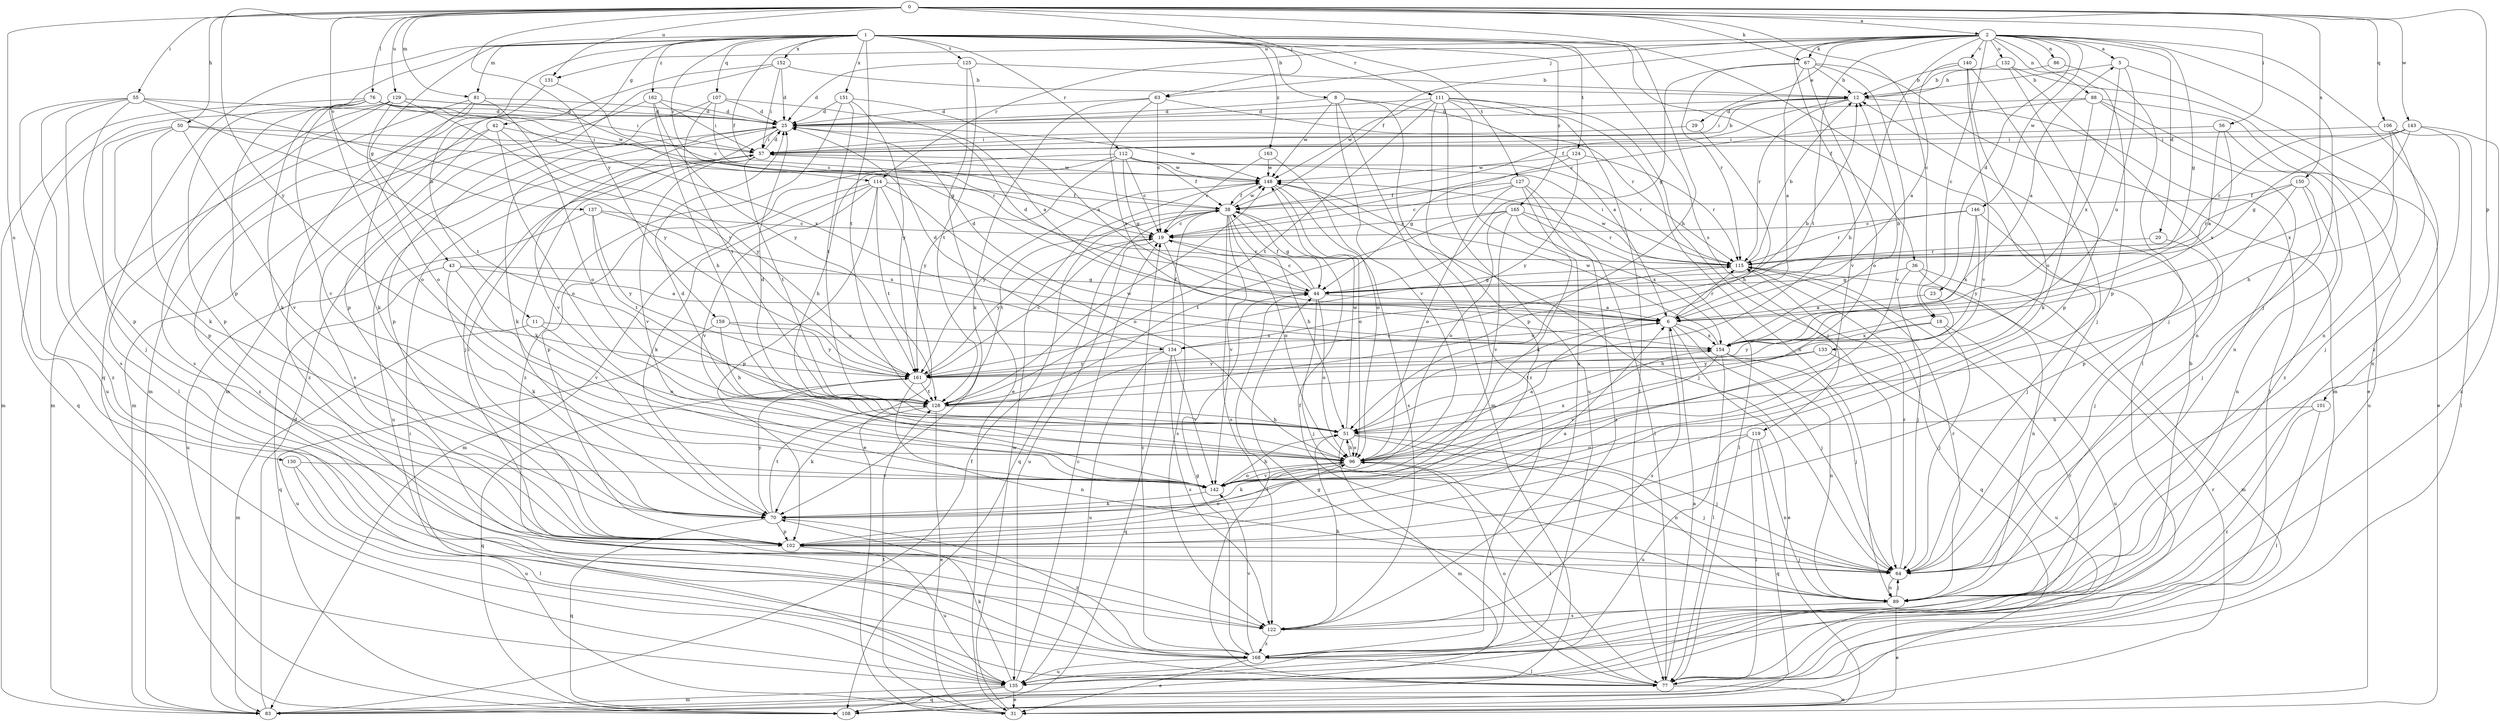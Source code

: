 strict digraph  {
0;
1;
2;
5;
6;
8;
11;
12;
18;
19;
20;
23;
25;
29;
31;
36;
38;
42;
43;
44;
50;
51;
55;
56;
57;
63;
64;
67;
70;
76;
77;
81;
83;
86;
88;
89;
96;
101;
102;
106;
107;
108;
111;
112;
114;
115;
119;
122;
124;
125;
127;
128;
129;
130;
131;
132;
133;
134;
135;
137;
140;
142;
143;
146;
148;
150;
151;
152;
154;
159;
161;
162;
163;
165;
168;
0 -> 2  [label=a];
0 -> 18  [label=c];
0 -> 50  [label=h];
0 -> 51  [label=h];
0 -> 55  [label=i];
0 -> 56  [label=i];
0 -> 63  [label=j];
0 -> 67  [label=k];
0 -> 76  [label=l];
0 -> 81  [label=m];
0 -> 101  [label=p];
0 -> 106  [label=q];
0 -> 129  [label=u];
0 -> 130  [label=u];
0 -> 131  [label=u];
0 -> 137  [label=v];
0 -> 143  [label=w];
0 -> 150  [label=x];
0 -> 159  [label=y];
0 -> 161  [label=y];
1 -> 8  [label=b];
1 -> 11  [label=b];
1 -> 36  [label=f];
1 -> 38  [label=f];
1 -> 42  [label=g];
1 -> 43  [label=g];
1 -> 77  [label=l];
1 -> 81  [label=m];
1 -> 102  [label=p];
1 -> 107  [label=q];
1 -> 108  [label=q];
1 -> 111  [label=r];
1 -> 112  [label=r];
1 -> 114  [label=r];
1 -> 119  [label=s];
1 -> 124  [label=t];
1 -> 125  [label=t];
1 -> 127  [label=t];
1 -> 128  [label=t];
1 -> 151  [label=x];
1 -> 152  [label=x];
1 -> 162  [label=z];
1 -> 163  [label=z];
1 -> 165  [label=z];
2 -> 5  [label=a];
2 -> 18  [label=c];
2 -> 20  [label=d];
2 -> 23  [label=d];
2 -> 29  [label=e];
2 -> 38  [label=f];
2 -> 44  [label=g];
2 -> 51  [label=h];
2 -> 63  [label=j];
2 -> 64  [label=j];
2 -> 67  [label=k];
2 -> 86  [label=n];
2 -> 88  [label=n];
2 -> 102  [label=p];
2 -> 114  [label=r];
2 -> 128  [label=t];
2 -> 131  [label=u];
2 -> 132  [label=u];
2 -> 140  [label=v];
2 -> 142  [label=v];
2 -> 146  [label=w];
2 -> 168  [label=z];
5 -> 12  [label=b];
5 -> 89  [label=n];
5 -> 133  [label=u];
5 -> 154  [label=x];
6 -> 5  [label=a];
6 -> 25  [label=d];
6 -> 31  [label=e];
6 -> 64  [label=j];
6 -> 115  [label=r];
6 -> 122  [label=s];
6 -> 134  [label=u];
6 -> 154  [label=x];
8 -> 6  [label=a];
8 -> 25  [label=d];
8 -> 83  [label=m];
8 -> 142  [label=v];
8 -> 148  [label=w];
8 -> 168  [label=z];
11 -> 83  [label=m];
11 -> 96  [label=o];
11 -> 134  [label=u];
12 -> 25  [label=d];
12 -> 38  [label=f];
12 -> 57  [label=i];
12 -> 77  [label=l];
12 -> 115  [label=r];
18 -> 64  [label=j];
18 -> 135  [label=u];
18 -> 154  [label=x];
18 -> 161  [label=y];
19 -> 115  [label=r];
19 -> 122  [label=s];
19 -> 135  [label=u];
19 -> 161  [label=y];
20 -> 64  [label=j];
20 -> 115  [label=r];
23 -> 6  [label=a];
23 -> 51  [label=h];
25 -> 57  [label=i];
25 -> 64  [label=j];
25 -> 70  [label=k];
25 -> 142  [label=v];
25 -> 148  [label=w];
29 -> 51  [label=h];
29 -> 57  [label=i];
31 -> 57  [label=i];
31 -> 128  [label=t];
31 -> 148  [label=w];
36 -> 44  [label=g];
36 -> 64  [label=j];
36 -> 83  [label=m];
36 -> 89  [label=n];
38 -> 19  [label=c];
38 -> 44  [label=g];
38 -> 51  [label=h];
38 -> 96  [label=o];
38 -> 108  [label=q];
38 -> 122  [label=s];
38 -> 128  [label=t];
38 -> 142  [label=v];
38 -> 148  [label=w];
42 -> 57  [label=i];
42 -> 96  [label=o];
42 -> 122  [label=s];
42 -> 161  [label=y];
42 -> 168  [label=z];
43 -> 6  [label=a];
43 -> 44  [label=g];
43 -> 70  [label=k];
43 -> 108  [label=q];
43 -> 142  [label=v];
44 -> 6  [label=a];
44 -> 19  [label=c];
44 -> 25  [label=d];
44 -> 38  [label=f];
44 -> 64  [label=j];
44 -> 77  [label=l];
44 -> 96  [label=o];
50 -> 57  [label=i];
50 -> 64  [label=j];
50 -> 70  [label=k];
50 -> 102  [label=p];
50 -> 115  [label=r];
50 -> 142  [label=v];
51 -> 25  [label=d];
51 -> 64  [label=j];
51 -> 83  [label=m];
51 -> 89  [label=n];
51 -> 96  [label=o];
51 -> 148  [label=w];
55 -> 25  [label=d];
55 -> 102  [label=p];
55 -> 122  [label=s];
55 -> 128  [label=t];
55 -> 135  [label=u];
55 -> 161  [label=y];
55 -> 168  [label=z];
56 -> 6  [label=a];
56 -> 57  [label=i];
56 -> 135  [label=u];
56 -> 154  [label=x];
57 -> 12  [label=b];
57 -> 25  [label=d];
57 -> 70  [label=k];
57 -> 128  [label=t];
57 -> 135  [label=u];
57 -> 142  [label=v];
57 -> 148  [label=w];
63 -> 19  [label=c];
63 -> 25  [label=d];
63 -> 70  [label=k];
63 -> 115  [label=r];
63 -> 154  [label=x];
64 -> 89  [label=n];
64 -> 115  [label=r];
67 -> 6  [label=a];
67 -> 12  [label=b];
67 -> 44  [label=g];
67 -> 83  [label=m];
67 -> 96  [label=o];
67 -> 115  [label=r];
67 -> 142  [label=v];
70 -> 102  [label=p];
70 -> 108  [label=q];
70 -> 128  [label=t];
70 -> 161  [label=y];
70 -> 168  [label=z];
76 -> 25  [label=d];
76 -> 57  [label=i];
76 -> 70  [label=k];
76 -> 83  [label=m];
76 -> 96  [label=o];
76 -> 102  [label=p];
76 -> 142  [label=v];
76 -> 148  [label=w];
76 -> 154  [label=x];
77 -> 6  [label=a];
77 -> 31  [label=e];
77 -> 44  [label=g];
77 -> 96  [label=o];
81 -> 25  [label=d];
81 -> 70  [label=k];
81 -> 83  [label=m];
81 -> 96  [label=o];
81 -> 168  [label=z];
83 -> 25  [label=d];
83 -> 38  [label=f];
86 -> 12  [label=b];
86 -> 64  [label=j];
88 -> 19  [label=c];
88 -> 25  [label=d];
88 -> 31  [label=e];
88 -> 70  [label=k];
88 -> 89  [label=n];
88 -> 168  [label=z];
89 -> 31  [label=e];
89 -> 38  [label=f];
89 -> 64  [label=j];
89 -> 115  [label=r];
89 -> 122  [label=s];
96 -> 6  [label=a];
96 -> 25  [label=d];
96 -> 51  [label=h];
96 -> 64  [label=j];
96 -> 70  [label=k];
96 -> 77  [label=l];
96 -> 142  [label=v];
96 -> 154  [label=x];
101 -> 51  [label=h];
101 -> 77  [label=l];
101 -> 168  [label=z];
102 -> 6  [label=a];
102 -> 57  [label=i];
102 -> 64  [label=j];
102 -> 96  [label=o];
102 -> 135  [label=u];
106 -> 51  [label=h];
106 -> 57  [label=i];
106 -> 64  [label=j];
106 -> 77  [label=l];
107 -> 6  [label=a];
107 -> 19  [label=c];
107 -> 25  [label=d];
107 -> 102  [label=p];
107 -> 128  [label=t];
108 -> 115  [label=r];
111 -> 25  [label=d];
111 -> 64  [label=j];
111 -> 77  [label=l];
111 -> 89  [label=n];
111 -> 102  [label=p];
111 -> 122  [label=s];
111 -> 128  [label=t];
111 -> 135  [label=u];
111 -> 148  [label=w];
112 -> 19  [label=c];
112 -> 38  [label=f];
112 -> 44  [label=g];
112 -> 51  [label=h];
112 -> 102  [label=p];
112 -> 115  [label=r];
112 -> 148  [label=w];
112 -> 161  [label=y];
114 -> 31  [label=e];
114 -> 38  [label=f];
114 -> 70  [label=k];
114 -> 83  [label=m];
114 -> 96  [label=o];
114 -> 102  [label=p];
114 -> 128  [label=t];
114 -> 142  [label=v];
115 -> 12  [label=b];
115 -> 44  [label=g];
115 -> 57  [label=i];
115 -> 108  [label=q];
115 -> 148  [label=w];
119 -> 77  [label=l];
119 -> 89  [label=n];
119 -> 96  [label=o];
119 -> 108  [label=q];
119 -> 135  [label=u];
122 -> 12  [label=b];
122 -> 51  [label=h];
122 -> 168  [label=z];
124 -> 44  [label=g];
124 -> 115  [label=r];
124 -> 148  [label=w];
124 -> 161  [label=y];
125 -> 12  [label=b];
125 -> 25  [label=d];
125 -> 31  [label=e];
125 -> 128  [label=t];
127 -> 19  [label=c];
127 -> 38  [label=f];
127 -> 70  [label=k];
127 -> 77  [label=l];
127 -> 96  [label=o];
127 -> 168  [label=z];
128 -> 31  [label=e];
128 -> 51  [label=h];
128 -> 70  [label=k];
128 -> 115  [label=r];
128 -> 148  [label=w];
129 -> 25  [label=d];
129 -> 44  [label=g];
129 -> 77  [label=l];
129 -> 96  [label=o];
129 -> 108  [label=q];
129 -> 122  [label=s];
129 -> 161  [label=y];
130 -> 77  [label=l];
130 -> 135  [label=u];
130 -> 142  [label=v];
131 -> 19  [label=c];
131 -> 83  [label=m];
132 -> 12  [label=b];
132 -> 31  [label=e];
132 -> 89  [label=n];
132 -> 102  [label=p];
133 -> 128  [label=t];
133 -> 135  [label=u];
133 -> 161  [label=y];
134 -> 12  [label=b];
134 -> 25  [label=d];
134 -> 38  [label=f];
134 -> 108  [label=q];
134 -> 122  [label=s];
134 -> 135  [label=u];
134 -> 142  [label=v];
134 -> 161  [label=y];
135 -> 19  [label=c];
135 -> 31  [label=e];
135 -> 70  [label=k];
135 -> 83  [label=m];
135 -> 108  [label=q];
135 -> 115  [label=r];
137 -> 19  [label=c];
137 -> 128  [label=t];
137 -> 135  [label=u];
137 -> 154  [label=x];
137 -> 161  [label=y];
140 -> 6  [label=a];
140 -> 12  [label=b];
140 -> 64  [label=j];
140 -> 96  [label=o];
140 -> 142  [label=v];
142 -> 51  [label=h];
142 -> 70  [label=k];
142 -> 96  [label=o];
143 -> 44  [label=g];
143 -> 57  [label=i];
143 -> 89  [label=n];
143 -> 115  [label=r];
143 -> 154  [label=x];
143 -> 168  [label=z];
146 -> 19  [label=c];
146 -> 64  [label=j];
146 -> 115  [label=r];
146 -> 154  [label=x];
146 -> 161  [label=y];
148 -> 38  [label=f];
148 -> 64  [label=j];
148 -> 96  [label=o];
148 -> 122  [label=s];
148 -> 161  [label=y];
150 -> 38  [label=f];
150 -> 64  [label=j];
150 -> 89  [label=n];
150 -> 102  [label=p];
150 -> 115  [label=r];
151 -> 6  [label=a];
151 -> 25  [label=d];
151 -> 128  [label=t];
151 -> 161  [label=y];
151 -> 168  [label=z];
152 -> 12  [label=b];
152 -> 25  [label=d];
152 -> 57  [label=i];
152 -> 83  [label=m];
152 -> 102  [label=p];
154 -> 12  [label=b];
154 -> 64  [label=j];
154 -> 77  [label=l];
154 -> 89  [label=n];
154 -> 142  [label=v];
154 -> 148  [label=w];
154 -> 161  [label=y];
159 -> 51  [label=h];
159 -> 135  [label=u];
159 -> 154  [label=x];
159 -> 161  [label=y];
161 -> 19  [label=c];
161 -> 89  [label=n];
161 -> 108  [label=q];
161 -> 128  [label=t];
162 -> 25  [label=d];
162 -> 51  [label=h];
162 -> 57  [label=i];
162 -> 83  [label=m];
162 -> 161  [label=y];
163 -> 19  [label=c];
163 -> 96  [label=o];
163 -> 148  [label=w];
165 -> 19  [label=c];
165 -> 77  [label=l];
165 -> 96  [label=o];
165 -> 115  [label=r];
165 -> 128  [label=t];
165 -> 142  [label=v];
165 -> 154  [label=x];
168 -> 19  [label=c];
168 -> 31  [label=e];
168 -> 44  [label=g];
168 -> 77  [label=l];
168 -> 135  [label=u];
168 -> 142  [label=v];
}
